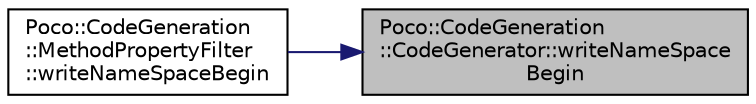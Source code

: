 digraph "Poco::CodeGeneration::CodeGenerator::writeNameSpaceBegin"
{
 // LATEX_PDF_SIZE
  edge [fontname="Helvetica",fontsize="10",labelfontname="Helvetica",labelfontsize="10"];
  node [fontname="Helvetica",fontsize="10",shape=record];
  rankdir="RL";
  Node1 [label="Poco::CodeGeneration\l::CodeGenerator::writeNameSpace\lBegin",height=0.2,width=0.4,color="black", fillcolor="grey75", style="filled", fontcolor="black",tooltip="Writes the system include file to the header."];
  Node1 -> Node2 [dir="back",color="midnightblue",fontsize="10",style="solid",fontname="Helvetica"];
  Node2 [label="Poco::CodeGeneration\l::MethodPropertyFilter\l::writeNameSpaceBegin",height=0.2,width=0.4,color="black", fillcolor="white", style="filled",URL="$classPoco_1_1CodeGeneration_1_1MethodPropertyFilter.html#ad04ca1dc49ebcf4de03241b1b8730a73",tooltip="Writes the system include file to the header."];
}
